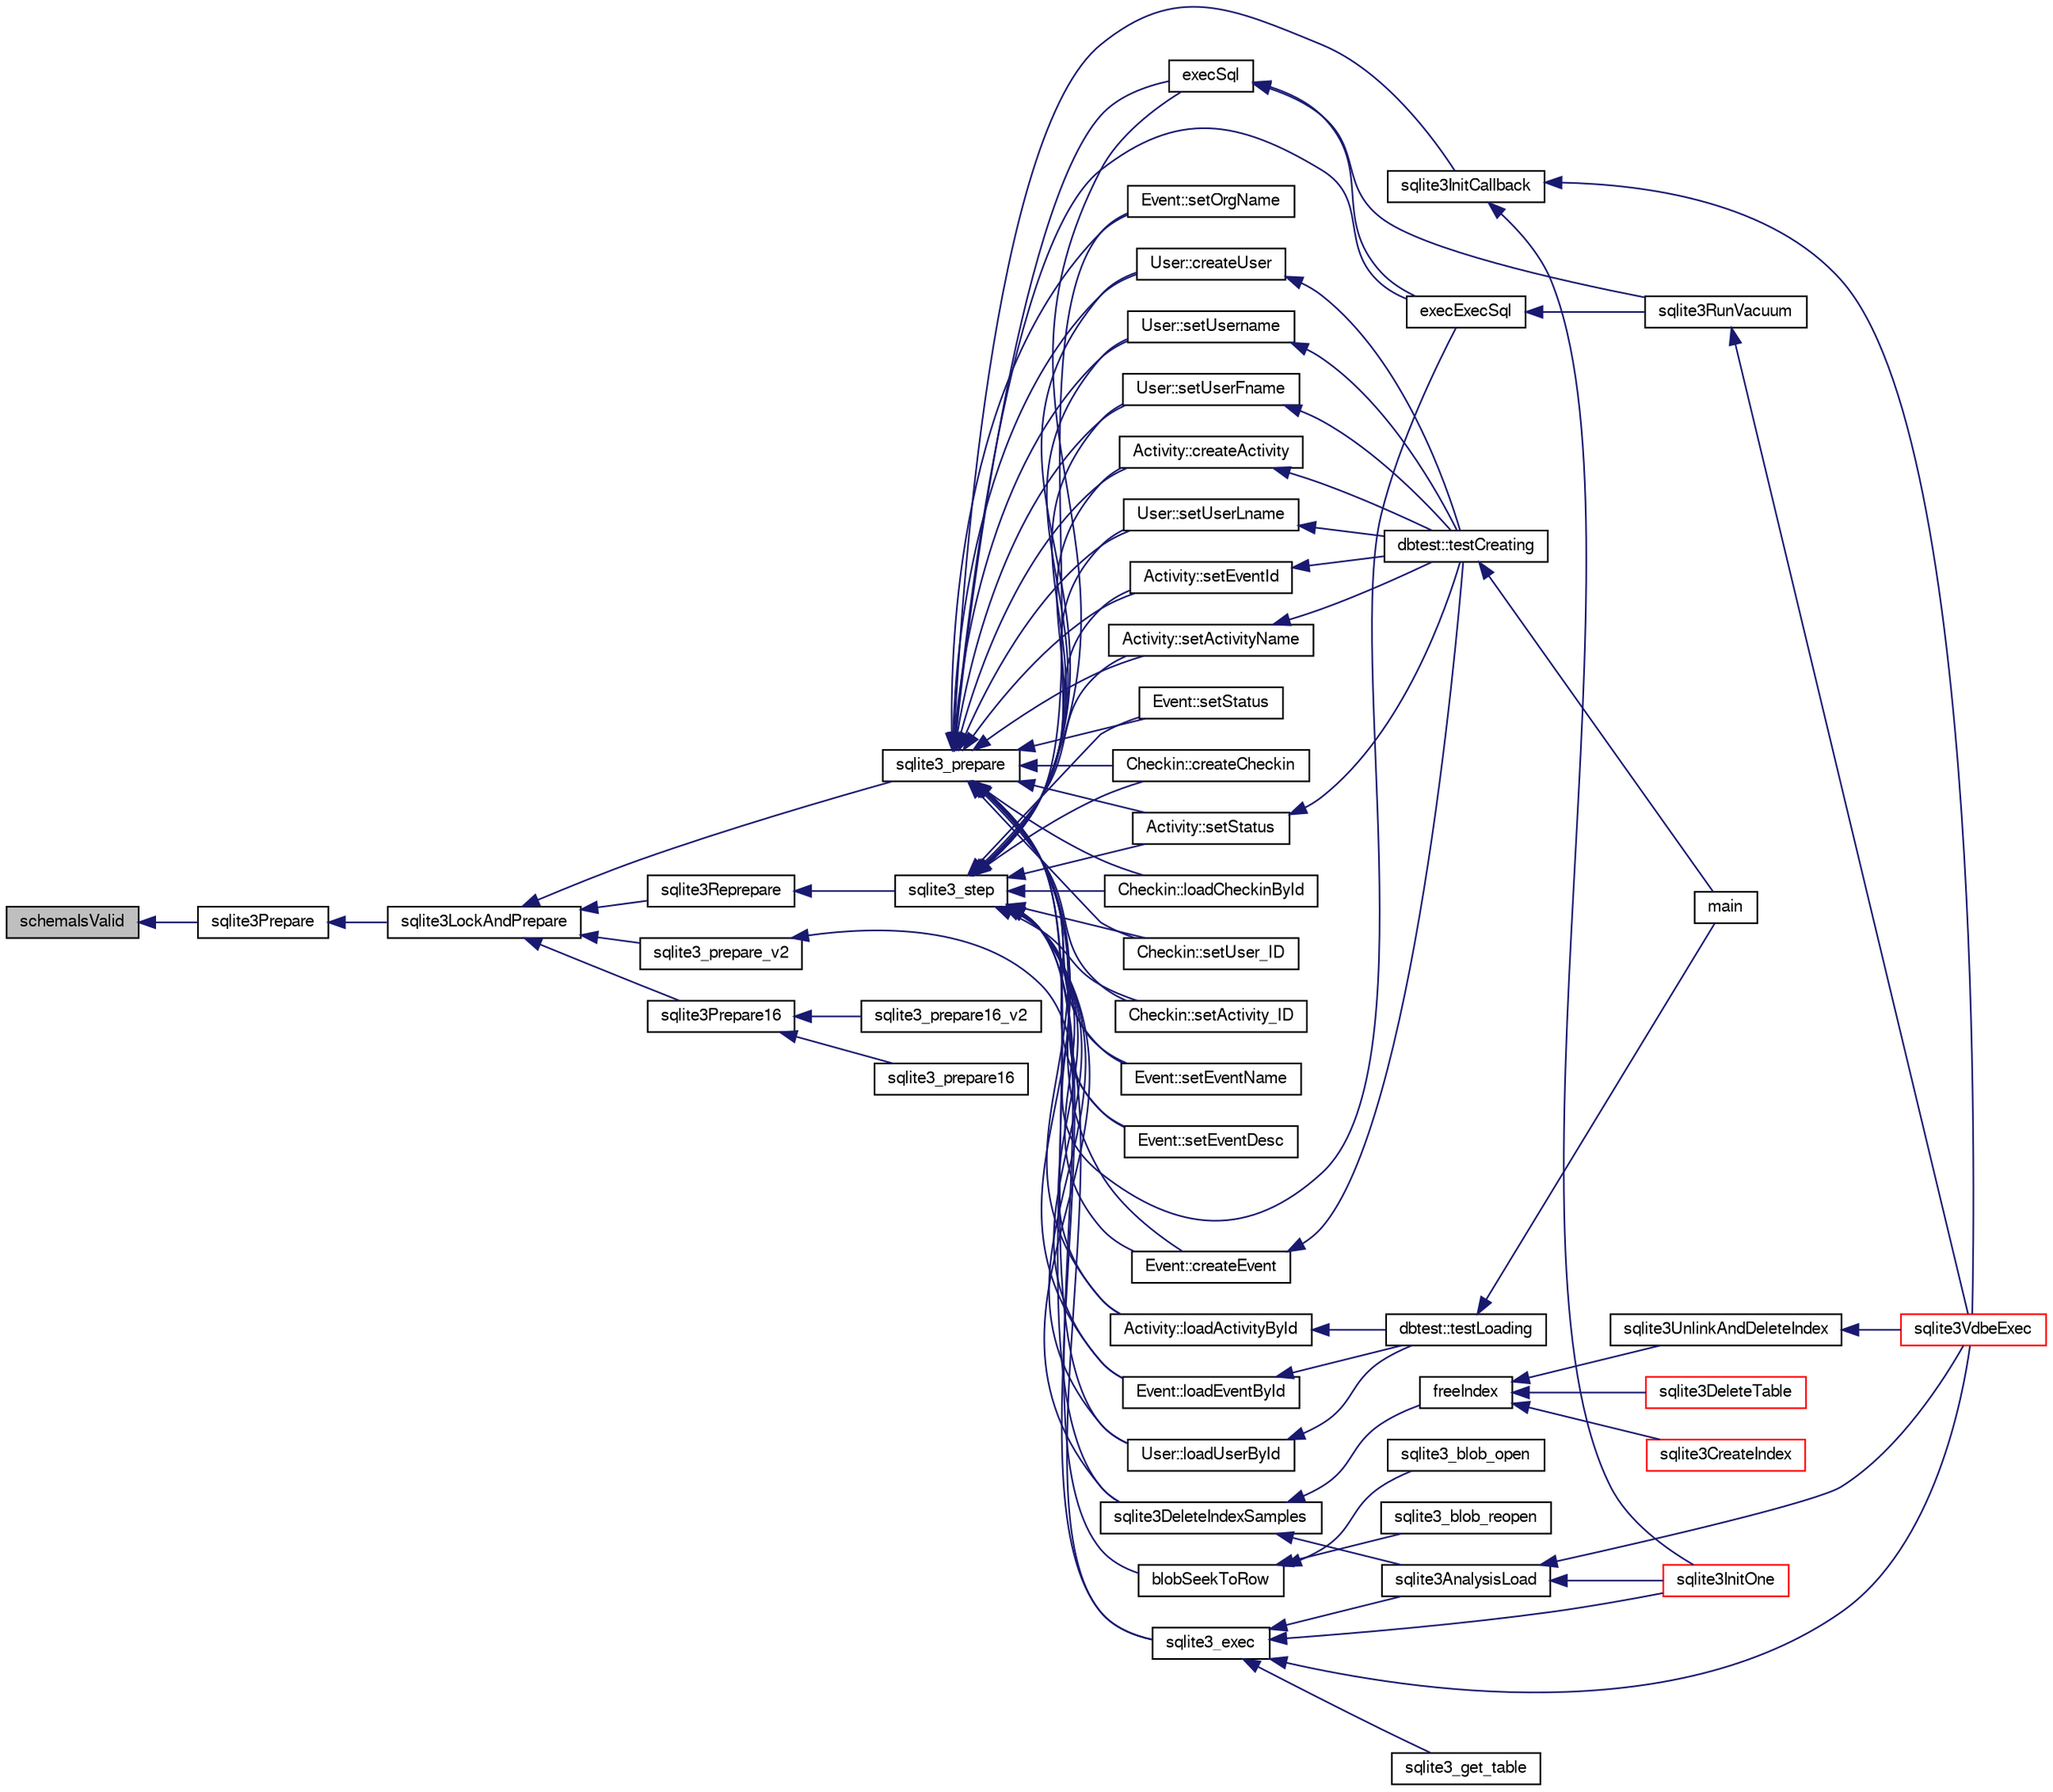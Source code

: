 digraph "schemaIsValid"
{
  edge [fontname="FreeSans",fontsize="10",labelfontname="FreeSans",labelfontsize="10"];
  node [fontname="FreeSans",fontsize="10",shape=record];
  rankdir="LR";
  Node285284 [label="schemaIsValid",height=0.2,width=0.4,color="black", fillcolor="grey75", style="filled", fontcolor="black"];
  Node285284 -> Node285285 [dir="back",color="midnightblue",fontsize="10",style="solid",fontname="FreeSans"];
  Node285285 [label="sqlite3Prepare",height=0.2,width=0.4,color="black", fillcolor="white", style="filled",URL="$sqlite3_8c.html#acb25890858d0bf4b12eb7aae569f0c7b"];
  Node285285 -> Node285286 [dir="back",color="midnightblue",fontsize="10",style="solid",fontname="FreeSans"];
  Node285286 [label="sqlite3LockAndPrepare",height=0.2,width=0.4,color="black", fillcolor="white", style="filled",URL="$sqlite3_8c.html#a5db1ec5589aa2b02c6d979211a8789bd"];
  Node285286 -> Node285287 [dir="back",color="midnightblue",fontsize="10",style="solid",fontname="FreeSans"];
  Node285287 [label="sqlite3Reprepare",height=0.2,width=0.4,color="black", fillcolor="white", style="filled",URL="$sqlite3_8c.html#a7e2f7299cc947d07e782f6ac561fa937"];
  Node285287 -> Node285288 [dir="back",color="midnightblue",fontsize="10",style="solid",fontname="FreeSans"];
  Node285288 [label="sqlite3_step",height=0.2,width=0.4,color="black", fillcolor="white", style="filled",URL="$sqlite3_8h.html#ac1e491ce36b7471eb28387f7d3c74334"];
  Node285288 -> Node285289 [dir="back",color="midnightblue",fontsize="10",style="solid",fontname="FreeSans"];
  Node285289 [label="Activity::createActivity",height=0.2,width=0.4,color="black", fillcolor="white", style="filled",URL="$classActivity.html#a813cc5e52c14ab49b39014c134e3425b"];
  Node285289 -> Node285290 [dir="back",color="midnightblue",fontsize="10",style="solid",fontname="FreeSans"];
  Node285290 [label="dbtest::testCreating",height=0.2,width=0.4,color="black", fillcolor="white", style="filled",URL="$classdbtest.html#a8193e88a7df657069c8a6bd09c8243b7"];
  Node285290 -> Node285291 [dir="back",color="midnightblue",fontsize="10",style="solid",fontname="FreeSans"];
  Node285291 [label="main",height=0.2,width=0.4,color="black", fillcolor="white", style="filled",URL="$test_8cpp.html#ae66f6b31b5ad750f1fe042a706a4e3d4"];
  Node285288 -> Node285292 [dir="back",color="midnightblue",fontsize="10",style="solid",fontname="FreeSans"];
  Node285292 [label="Activity::loadActivityById",height=0.2,width=0.4,color="black", fillcolor="white", style="filled",URL="$classActivity.html#abe4ffb4f08a47212ebf9013259d9e7fd"];
  Node285292 -> Node285293 [dir="back",color="midnightblue",fontsize="10",style="solid",fontname="FreeSans"];
  Node285293 [label="dbtest::testLoading",height=0.2,width=0.4,color="black", fillcolor="white", style="filled",URL="$classdbtest.html#a6f98d82a2c8e2b9040848763504ddae1"];
  Node285293 -> Node285291 [dir="back",color="midnightblue",fontsize="10",style="solid",fontname="FreeSans"];
  Node285288 -> Node285294 [dir="back",color="midnightblue",fontsize="10",style="solid",fontname="FreeSans"];
  Node285294 [label="Activity::setEventId",height=0.2,width=0.4,color="black", fillcolor="white", style="filled",URL="$classActivity.html#adb1d0fd0d08f473e068f0a4086bfa9ca"];
  Node285294 -> Node285290 [dir="back",color="midnightblue",fontsize="10",style="solid",fontname="FreeSans"];
  Node285288 -> Node285295 [dir="back",color="midnightblue",fontsize="10",style="solid",fontname="FreeSans"];
  Node285295 [label="Activity::setActivityName",height=0.2,width=0.4,color="black", fillcolor="white", style="filled",URL="$classActivity.html#a62dc3737b33915a36086f9dd26d16a81"];
  Node285295 -> Node285290 [dir="back",color="midnightblue",fontsize="10",style="solid",fontname="FreeSans"];
  Node285288 -> Node285296 [dir="back",color="midnightblue",fontsize="10",style="solid",fontname="FreeSans"];
  Node285296 [label="Activity::setStatus",height=0.2,width=0.4,color="black", fillcolor="white", style="filled",URL="$classActivity.html#af618135a7738f4d2a7ee147a8ef912ea"];
  Node285296 -> Node285290 [dir="back",color="midnightblue",fontsize="10",style="solid",fontname="FreeSans"];
  Node285288 -> Node285297 [dir="back",color="midnightblue",fontsize="10",style="solid",fontname="FreeSans"];
  Node285297 [label="Checkin::createCheckin",height=0.2,width=0.4,color="black", fillcolor="white", style="filled",URL="$classCheckin.html#a4e40acdf7fff0e607f6de4f24f3a163c"];
  Node285288 -> Node285298 [dir="back",color="midnightblue",fontsize="10",style="solid",fontname="FreeSans"];
  Node285298 [label="Checkin::loadCheckinById",height=0.2,width=0.4,color="black", fillcolor="white", style="filled",URL="$classCheckin.html#a3461f70ea6c68475225f2a07f78a21e0"];
  Node285288 -> Node285299 [dir="back",color="midnightblue",fontsize="10",style="solid",fontname="FreeSans"];
  Node285299 [label="Checkin::setUser_ID",height=0.2,width=0.4,color="black", fillcolor="white", style="filled",URL="$classCheckin.html#a76ab640f4f912876dbebf183db5359c6"];
  Node285288 -> Node285300 [dir="back",color="midnightblue",fontsize="10",style="solid",fontname="FreeSans"];
  Node285300 [label="Checkin::setActivity_ID",height=0.2,width=0.4,color="black", fillcolor="white", style="filled",URL="$classCheckin.html#ab2ff3ec2604ec73a42af25874a00b232"];
  Node285288 -> Node285301 [dir="back",color="midnightblue",fontsize="10",style="solid",fontname="FreeSans"];
  Node285301 [label="Event::createEvent",height=0.2,width=0.4,color="black", fillcolor="white", style="filled",URL="$classEvent.html#a77adb9f4a46ffb32c2d931f0691f5903"];
  Node285301 -> Node285290 [dir="back",color="midnightblue",fontsize="10",style="solid",fontname="FreeSans"];
  Node285288 -> Node285302 [dir="back",color="midnightblue",fontsize="10",style="solid",fontname="FreeSans"];
  Node285302 [label="Event::loadEventById",height=0.2,width=0.4,color="black", fillcolor="white", style="filled",URL="$classEvent.html#afa66cea33f722dbeecb69cc98fdea055"];
  Node285302 -> Node285293 [dir="back",color="midnightblue",fontsize="10",style="solid",fontname="FreeSans"];
  Node285288 -> Node285303 [dir="back",color="midnightblue",fontsize="10",style="solid",fontname="FreeSans"];
  Node285303 [label="Event::setEventName",height=0.2,width=0.4,color="black", fillcolor="white", style="filled",URL="$classEvent.html#a10596b6ca077df05184e30d62b08729d"];
  Node285288 -> Node285304 [dir="back",color="midnightblue",fontsize="10",style="solid",fontname="FreeSans"];
  Node285304 [label="Event::setEventDesc",height=0.2,width=0.4,color="black", fillcolor="white", style="filled",URL="$classEvent.html#ae36b8377dcae792f1c5c4726024c981b"];
  Node285288 -> Node285305 [dir="back",color="midnightblue",fontsize="10",style="solid",fontname="FreeSans"];
  Node285305 [label="Event::setOrgName",height=0.2,width=0.4,color="black", fillcolor="white", style="filled",URL="$classEvent.html#a19aac0f776bd764563a54977656cf680"];
  Node285288 -> Node285306 [dir="back",color="midnightblue",fontsize="10",style="solid",fontname="FreeSans"];
  Node285306 [label="Event::setStatus",height=0.2,width=0.4,color="black", fillcolor="white", style="filled",URL="$classEvent.html#ab0a6b9285af0f4172eb841e2b80f8972"];
  Node285288 -> Node285307 [dir="back",color="midnightblue",fontsize="10",style="solid",fontname="FreeSans"];
  Node285307 [label="blobSeekToRow",height=0.2,width=0.4,color="black", fillcolor="white", style="filled",URL="$sqlite3_8c.html#afff57e13332b98c8a44a7cebe38962ab"];
  Node285307 -> Node285308 [dir="back",color="midnightblue",fontsize="10",style="solid",fontname="FreeSans"];
  Node285308 [label="sqlite3_blob_open",height=0.2,width=0.4,color="black", fillcolor="white", style="filled",URL="$sqlite3_8h.html#adb8ad839a5bdd62a43785132bc7dd518"];
  Node285307 -> Node285309 [dir="back",color="midnightblue",fontsize="10",style="solid",fontname="FreeSans"];
  Node285309 [label="sqlite3_blob_reopen",height=0.2,width=0.4,color="black", fillcolor="white", style="filled",URL="$sqlite3_8h.html#abc77c24fdc0150138490359a94360f7e"];
  Node285288 -> Node285310 [dir="back",color="midnightblue",fontsize="10",style="solid",fontname="FreeSans"];
  Node285310 [label="sqlite3DeleteIndexSamples",height=0.2,width=0.4,color="black", fillcolor="white", style="filled",URL="$sqlite3_8c.html#aaeda0302fbf61397ec009f65bed047ef"];
  Node285310 -> Node285311 [dir="back",color="midnightblue",fontsize="10",style="solid",fontname="FreeSans"];
  Node285311 [label="sqlite3AnalysisLoad",height=0.2,width=0.4,color="black", fillcolor="white", style="filled",URL="$sqlite3_8c.html#a48a2301c27e1d3d68708b9b8761b5a01"];
  Node285311 -> Node285312 [dir="back",color="midnightblue",fontsize="10",style="solid",fontname="FreeSans"];
  Node285312 [label="sqlite3VdbeExec",height=0.2,width=0.4,color="red", fillcolor="white", style="filled",URL="$sqlite3_8c.html#a8ce40a614bdc56719c4d642b1e4dfb21"];
  Node285311 -> Node285314 [dir="back",color="midnightblue",fontsize="10",style="solid",fontname="FreeSans"];
  Node285314 [label="sqlite3InitOne",height=0.2,width=0.4,color="red", fillcolor="white", style="filled",URL="$sqlite3_8c.html#ac4318b25df65269906b0379251fe9b85"];
  Node285310 -> Node285415 [dir="back",color="midnightblue",fontsize="10",style="solid",fontname="FreeSans"];
  Node285415 [label="freeIndex",height=0.2,width=0.4,color="black", fillcolor="white", style="filled",URL="$sqlite3_8c.html#a00907c99c18d5bcb9d0b38c077146c31"];
  Node285415 -> Node285416 [dir="back",color="midnightblue",fontsize="10",style="solid",fontname="FreeSans"];
  Node285416 [label="sqlite3UnlinkAndDeleteIndex",height=0.2,width=0.4,color="black", fillcolor="white", style="filled",URL="$sqlite3_8c.html#a889f2dcb438c56db37a6d61e9f25e244"];
  Node285416 -> Node285312 [dir="back",color="midnightblue",fontsize="10",style="solid",fontname="FreeSans"];
  Node285415 -> Node285417 [dir="back",color="midnightblue",fontsize="10",style="solid",fontname="FreeSans"];
  Node285417 [label="sqlite3DeleteTable",height=0.2,width=0.4,color="red", fillcolor="white", style="filled",URL="$sqlite3_8c.html#a7fd3d507375a381a3807f92735318973"];
  Node285415 -> Node285327 [dir="back",color="midnightblue",fontsize="10",style="solid",fontname="FreeSans"];
  Node285327 [label="sqlite3CreateIndex",height=0.2,width=0.4,color="red", fillcolor="white", style="filled",URL="$sqlite3_8c.html#a8dbe5e590ab6c58a8c45f34f7c81e825"];
  Node285288 -> Node285497 [dir="back",color="midnightblue",fontsize="10",style="solid",fontname="FreeSans"];
  Node285497 [label="sqlite3_exec",height=0.2,width=0.4,color="black", fillcolor="white", style="filled",URL="$sqlite3_8h.html#a97487ec8150e0bcc8fa392ab8f0e24db"];
  Node285497 -> Node285312 [dir="back",color="midnightblue",fontsize="10",style="solid",fontname="FreeSans"];
  Node285497 -> Node285311 [dir="back",color="midnightblue",fontsize="10",style="solid",fontname="FreeSans"];
  Node285497 -> Node285314 [dir="back",color="midnightblue",fontsize="10",style="solid",fontname="FreeSans"];
  Node285497 -> Node285498 [dir="back",color="midnightblue",fontsize="10",style="solid",fontname="FreeSans"];
  Node285498 [label="sqlite3_get_table",height=0.2,width=0.4,color="black", fillcolor="white", style="filled",URL="$sqlite3_8h.html#a5effeac4e12df57beaa35c5be1f61579"];
  Node285288 -> Node285500 [dir="back",color="midnightblue",fontsize="10",style="solid",fontname="FreeSans"];
  Node285500 [label="execSql",height=0.2,width=0.4,color="black", fillcolor="white", style="filled",URL="$sqlite3_8c.html#a7d16651b98a110662f4c265eff0246cb"];
  Node285500 -> Node285501 [dir="back",color="midnightblue",fontsize="10",style="solid",fontname="FreeSans"];
  Node285501 [label="execExecSql",height=0.2,width=0.4,color="black", fillcolor="white", style="filled",URL="$sqlite3_8c.html#ac1be09a6c047f21133d16378d301e0d4"];
  Node285501 -> Node285483 [dir="back",color="midnightblue",fontsize="10",style="solid",fontname="FreeSans"];
  Node285483 [label="sqlite3RunVacuum",height=0.2,width=0.4,color="black", fillcolor="white", style="filled",URL="$sqlite3_8c.html#a5e83ddc7b3e7e8e79ad5d1fc92de1d2f"];
  Node285483 -> Node285312 [dir="back",color="midnightblue",fontsize="10",style="solid",fontname="FreeSans"];
  Node285500 -> Node285483 [dir="back",color="midnightblue",fontsize="10",style="solid",fontname="FreeSans"];
  Node285288 -> Node285501 [dir="back",color="midnightblue",fontsize="10",style="solid",fontname="FreeSans"];
  Node285288 -> Node285503 [dir="back",color="midnightblue",fontsize="10",style="solid",fontname="FreeSans"];
  Node285503 [label="User::createUser",height=0.2,width=0.4,color="black", fillcolor="white", style="filled",URL="$classUser.html#a22ed673939e8cc0a136130b809bba513"];
  Node285503 -> Node285290 [dir="back",color="midnightblue",fontsize="10",style="solid",fontname="FreeSans"];
  Node285288 -> Node285536 [dir="back",color="midnightblue",fontsize="10",style="solid",fontname="FreeSans"];
  Node285536 [label="User::loadUserById",height=0.2,width=0.4,color="black", fillcolor="white", style="filled",URL="$classUser.html#a863377665b7fb83c5547dcf9727f5092"];
  Node285536 -> Node285293 [dir="back",color="midnightblue",fontsize="10",style="solid",fontname="FreeSans"];
  Node285288 -> Node285537 [dir="back",color="midnightblue",fontsize="10",style="solid",fontname="FreeSans"];
  Node285537 [label="User::setUsername",height=0.2,width=0.4,color="black", fillcolor="white", style="filled",URL="$classUser.html#aa0497022a136cb78de785b0a39ae60b1"];
  Node285537 -> Node285290 [dir="back",color="midnightblue",fontsize="10",style="solid",fontname="FreeSans"];
  Node285288 -> Node285538 [dir="back",color="midnightblue",fontsize="10",style="solid",fontname="FreeSans"];
  Node285538 [label="User::setUserFname",height=0.2,width=0.4,color="black", fillcolor="white", style="filled",URL="$classUser.html#a72657eb55cd0ca437b4841a43f19912f"];
  Node285538 -> Node285290 [dir="back",color="midnightblue",fontsize="10",style="solid",fontname="FreeSans"];
  Node285288 -> Node285539 [dir="back",color="midnightblue",fontsize="10",style="solid",fontname="FreeSans"];
  Node285539 [label="User::setUserLname",height=0.2,width=0.4,color="black", fillcolor="white", style="filled",URL="$classUser.html#aa25973387e5afe1aa6f60dd6545e33b5"];
  Node285539 -> Node285290 [dir="back",color="midnightblue",fontsize="10",style="solid",fontname="FreeSans"];
  Node285286 -> Node285540 [dir="back",color="midnightblue",fontsize="10",style="solid",fontname="FreeSans"];
  Node285540 [label="sqlite3_prepare",height=0.2,width=0.4,color="black", fillcolor="white", style="filled",URL="$sqlite3_8h.html#a8c39e7b9dbeff01f0a399b46d4b29f1c"];
  Node285540 -> Node285289 [dir="back",color="midnightblue",fontsize="10",style="solid",fontname="FreeSans"];
  Node285540 -> Node285292 [dir="back",color="midnightblue",fontsize="10",style="solid",fontname="FreeSans"];
  Node285540 -> Node285294 [dir="back",color="midnightblue",fontsize="10",style="solid",fontname="FreeSans"];
  Node285540 -> Node285295 [dir="back",color="midnightblue",fontsize="10",style="solid",fontname="FreeSans"];
  Node285540 -> Node285296 [dir="back",color="midnightblue",fontsize="10",style="solid",fontname="FreeSans"];
  Node285540 -> Node285297 [dir="back",color="midnightblue",fontsize="10",style="solid",fontname="FreeSans"];
  Node285540 -> Node285298 [dir="back",color="midnightblue",fontsize="10",style="solid",fontname="FreeSans"];
  Node285540 -> Node285299 [dir="back",color="midnightblue",fontsize="10",style="solid",fontname="FreeSans"];
  Node285540 -> Node285300 [dir="back",color="midnightblue",fontsize="10",style="solid",fontname="FreeSans"];
  Node285540 -> Node285301 [dir="back",color="midnightblue",fontsize="10",style="solid",fontname="FreeSans"];
  Node285540 -> Node285302 [dir="back",color="midnightblue",fontsize="10",style="solid",fontname="FreeSans"];
  Node285540 -> Node285303 [dir="back",color="midnightblue",fontsize="10",style="solid",fontname="FreeSans"];
  Node285540 -> Node285304 [dir="back",color="midnightblue",fontsize="10",style="solid",fontname="FreeSans"];
  Node285540 -> Node285305 [dir="back",color="midnightblue",fontsize="10",style="solid",fontname="FreeSans"];
  Node285540 -> Node285306 [dir="back",color="midnightblue",fontsize="10",style="solid",fontname="FreeSans"];
  Node285540 -> Node285310 [dir="back",color="midnightblue",fontsize="10",style="solid",fontname="FreeSans"];
  Node285540 -> Node285493 [dir="back",color="midnightblue",fontsize="10",style="solid",fontname="FreeSans"];
  Node285493 [label="sqlite3InitCallback",height=0.2,width=0.4,color="black", fillcolor="white", style="filled",URL="$sqlite3_8c.html#a5183ff3c8b5311c7332250013ee018b3"];
  Node285493 -> Node285312 [dir="back",color="midnightblue",fontsize="10",style="solid",fontname="FreeSans"];
  Node285493 -> Node285314 [dir="back",color="midnightblue",fontsize="10",style="solid",fontname="FreeSans"];
  Node285540 -> Node285500 [dir="back",color="midnightblue",fontsize="10",style="solid",fontname="FreeSans"];
  Node285540 -> Node285501 [dir="back",color="midnightblue",fontsize="10",style="solid",fontname="FreeSans"];
  Node285540 -> Node285503 [dir="back",color="midnightblue",fontsize="10",style="solid",fontname="FreeSans"];
  Node285540 -> Node285536 [dir="back",color="midnightblue",fontsize="10",style="solid",fontname="FreeSans"];
  Node285540 -> Node285537 [dir="back",color="midnightblue",fontsize="10",style="solid",fontname="FreeSans"];
  Node285540 -> Node285538 [dir="back",color="midnightblue",fontsize="10",style="solid",fontname="FreeSans"];
  Node285540 -> Node285539 [dir="back",color="midnightblue",fontsize="10",style="solid",fontname="FreeSans"];
  Node285286 -> Node285541 [dir="back",color="midnightblue",fontsize="10",style="solid",fontname="FreeSans"];
  Node285541 [label="sqlite3_prepare_v2",height=0.2,width=0.4,color="black", fillcolor="white", style="filled",URL="$sqlite3_8h.html#a85d4203bb54c984c5325c2f5b3664985"];
  Node285541 -> Node285497 [dir="back",color="midnightblue",fontsize="10",style="solid",fontname="FreeSans"];
  Node285286 -> Node285542 [dir="back",color="midnightblue",fontsize="10",style="solid",fontname="FreeSans"];
  Node285542 [label="sqlite3Prepare16",height=0.2,width=0.4,color="black", fillcolor="white", style="filled",URL="$sqlite3_8c.html#a5842e6724b91885125f83c438da1f15b"];
  Node285542 -> Node285543 [dir="back",color="midnightblue",fontsize="10",style="solid",fontname="FreeSans"];
  Node285543 [label="sqlite3_prepare16",height=0.2,width=0.4,color="black", fillcolor="white", style="filled",URL="$sqlite3_8h.html#ad1651e0e1c121ec4027dbd419eb8daca"];
  Node285542 -> Node285544 [dir="back",color="midnightblue",fontsize="10",style="solid",fontname="FreeSans"];
  Node285544 [label="sqlite3_prepare16_v2",height=0.2,width=0.4,color="black", fillcolor="white", style="filled",URL="$sqlite3_8h.html#ad1768867c1e3f150ebafb122c244a228"];
}
